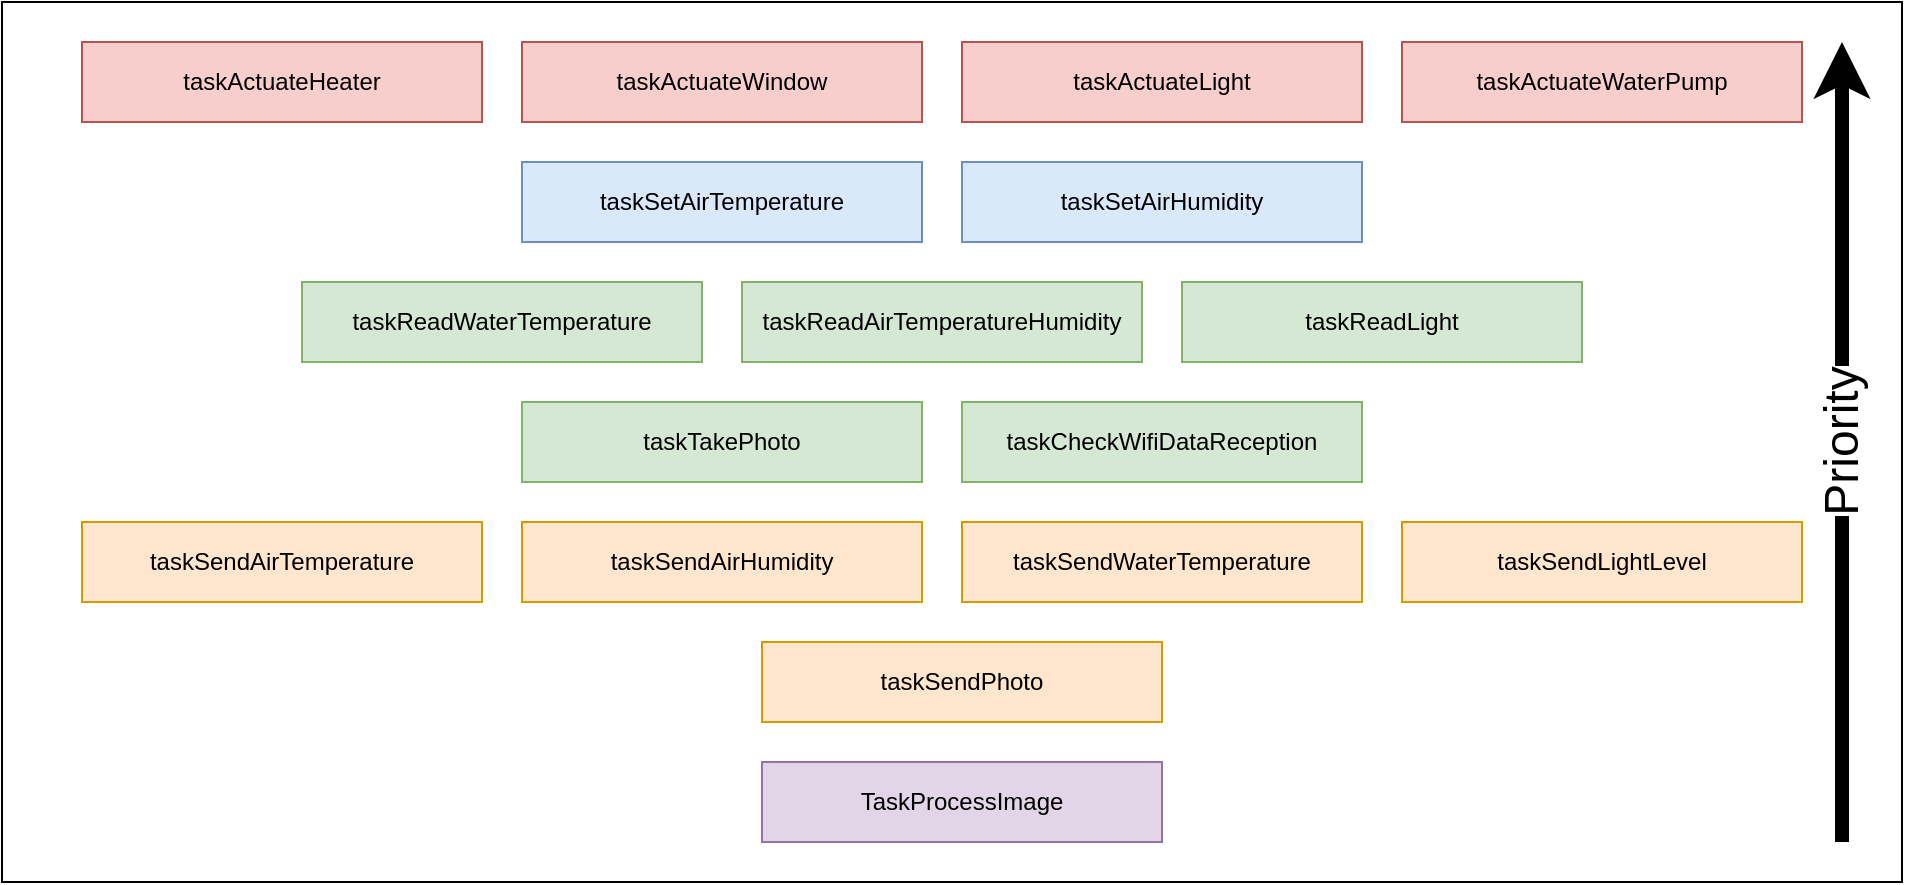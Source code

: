 <mxfile version="15.9.1" type="device"><diagram id="C5RBs43oDa-KdzZeNtuy" name="Page-1"><mxGraphModel dx="1306" dy="1058" grid="1" gridSize="10" guides="1" tooltips="1" connect="1" arrows="1" fold="1" page="1" pageScale="1" pageWidth="827" pageHeight="1169" math="0" shadow="0"><root><mxCell id="WIyWlLk6GJQsqaUBKTNV-0"/><mxCell id="WIyWlLk6GJQsqaUBKTNV-1" parent="WIyWlLk6GJQsqaUBKTNV-0"/><mxCell id="mSYphMr_KmNCm_NQV_F2-0" value="taskReadAirTemperatureHumidity" style="rounded=0;whiteSpace=wrap;html=1;fillColor=#d5e8d4;strokeColor=#82b366;" parent="WIyWlLk6GJQsqaUBKTNV-1" vertex="1"><mxGeometry x="1410" y="200" width="200" height="40" as="geometry"/></mxCell><mxCell id="mSYphMr_KmNCm_NQV_F2-2" value="taskReadWaterTemperature" style="rounded=0;whiteSpace=wrap;html=1;fillColor=#d5e8d4;strokeColor=#82b366;" parent="WIyWlLk6GJQsqaUBKTNV-1" vertex="1"><mxGeometry x="1190" y="200" width="200" height="40" as="geometry"/></mxCell><mxCell id="mSYphMr_KmNCm_NQV_F2-5" value="taskReadLight" style="rounded=0;whiteSpace=wrap;html=1;fillColor=#d5e8d4;strokeColor=#82b366;" parent="WIyWlLk6GJQsqaUBKTNV-1" vertex="1"><mxGeometry x="1630" y="200" width="200" height="40" as="geometry"/></mxCell><mxCell id="mSYphMr_KmNCm_NQV_F2-6" value="taskTakePhoto" style="rounded=0;whiteSpace=wrap;html=1;fillColor=#d5e8d4;strokeColor=#82b366;" parent="WIyWlLk6GJQsqaUBKTNV-1" vertex="1"><mxGeometry x="1300" y="260" width="200" height="40" as="geometry"/></mxCell><mxCell id="mSYphMr_KmNCm_NQV_F2-9" value="TaskProcessImage" style="rounded=0;whiteSpace=wrap;html=1;fillColor=#e1d5e7;strokeColor=#9673a6;" parent="WIyWlLk6GJQsqaUBKTNV-1" vertex="1"><mxGeometry x="1420" y="440" width="200" height="40" as="geometry"/></mxCell><mxCell id="mSYphMr_KmNCm_NQV_F2-11" value="taskSendWaterTemperature" style="rounded=0;whiteSpace=wrap;html=1;fillColor=#ffe6cc;strokeColor=#d79b00;" parent="WIyWlLk6GJQsqaUBKTNV-1" vertex="1"><mxGeometry x="1520" y="320" width="200" height="40" as="geometry"/></mxCell><mxCell id="mSYphMr_KmNCm_NQV_F2-13" value="taskSendLightLevel" style="rounded=0;whiteSpace=wrap;html=1;fillColor=#ffe6cc;strokeColor=#d79b00;" parent="WIyWlLk6GJQsqaUBKTNV-1" vertex="1"><mxGeometry x="1740" y="320" width="200" height="40" as="geometry"/></mxCell><mxCell id="mSYphMr_KmNCm_NQV_F2-14" value="taskActuateHeater" style="rounded=0;whiteSpace=wrap;html=1;fillColor=#f8cecc;strokeColor=#b85450;" parent="WIyWlLk6GJQsqaUBKTNV-1" vertex="1"><mxGeometry x="1080" y="80" width="200" height="40" as="geometry"/></mxCell><mxCell id="mSYphMr_KmNCm_NQV_F2-15" value="taskActuateWindow" style="rounded=0;whiteSpace=wrap;html=1;fillColor=#f8cecc;strokeColor=#b85450;" parent="WIyWlLk6GJQsqaUBKTNV-1" vertex="1"><mxGeometry x="1300" y="80" width="200" height="40" as="geometry"/></mxCell><mxCell id="mSYphMr_KmNCm_NQV_F2-17" value="taskSendAirTemperature" style="rounded=0;whiteSpace=wrap;html=1;fillColor=#ffe6cc;strokeColor=#d79b00;" parent="WIyWlLk6GJQsqaUBKTNV-1" vertex="1"><mxGeometry x="1080" y="320" width="200" height="40" as="geometry"/></mxCell><mxCell id="mSYphMr_KmNCm_NQV_F2-19" value="taskSendAirHumidity" style="rounded=0;whiteSpace=wrap;html=1;fillColor=#ffe6cc;strokeColor=#d79b00;" parent="WIyWlLk6GJQsqaUBKTNV-1" vertex="1"><mxGeometry x="1300" y="320" width="200" height="40" as="geometry"/></mxCell><mxCell id="mSYphMr_KmNCm_NQV_F2-20" value="taskSendPhoto" style="rounded=0;whiteSpace=wrap;html=1;fillColor=#ffe6cc;strokeColor=#d79b00;" parent="WIyWlLk6GJQsqaUBKTNV-1" vertex="1"><mxGeometry x="1420" y="380" width="200" height="40" as="geometry"/></mxCell><mxCell id="mSYphMr_KmNCm_NQV_F2-21" value="taskActuateWaterPump" style="rounded=0;whiteSpace=wrap;html=1;fillColor=#f8cecc;strokeColor=#b85450;" parent="WIyWlLk6GJQsqaUBKTNV-1" vertex="1"><mxGeometry x="1740" y="80" width="200" height="40" as="geometry"/></mxCell><mxCell id="mSYphMr_KmNCm_NQV_F2-22" value="taskActuateLight" style="rounded=0;whiteSpace=wrap;html=1;fillColor=#f8cecc;strokeColor=#b85450;" parent="WIyWlLk6GJQsqaUBKTNV-1" vertex="1"><mxGeometry x="1520" y="80" width="200" height="40" as="geometry"/></mxCell><mxCell id="mSYphMr_KmNCm_NQV_F2-23" value="taskCheckWifiDataReception" style="rounded=0;whiteSpace=wrap;html=1;fillColor=#d5e8d4;strokeColor=#82b366;" parent="WIyWlLk6GJQsqaUBKTNV-1" vertex="1"><mxGeometry x="1520" y="260" width="200" height="40" as="geometry"/></mxCell><mxCell id="mSYphMr_KmNCm_NQV_F2-24" value="taskSetAirTemperature" style="rounded=0;whiteSpace=wrap;html=1;fillColor=#dae8fc;strokeColor=#6c8ebf;" parent="WIyWlLk6GJQsqaUBKTNV-1" vertex="1"><mxGeometry x="1300" y="140" width="200" height="40" as="geometry"/></mxCell><mxCell id="mSYphMr_KmNCm_NQV_F2-25" value="taskSetAirHumidity" style="rounded=0;whiteSpace=wrap;html=1;fillColor=#dae8fc;strokeColor=#6c8ebf;" parent="WIyWlLk6GJQsqaUBKTNV-1" vertex="1"><mxGeometry x="1520" y="140" width="200" height="40" as="geometry"/></mxCell><mxCell id="Gi635gcRWYc2PLFdNea7-5" value="" style="rounded=0;whiteSpace=wrap;html=1;fontSize=24;fillColor=none;" vertex="1" parent="WIyWlLk6GJQsqaUBKTNV-1"><mxGeometry x="1040" y="60" width="950" height="440" as="geometry"/></mxCell><mxCell id="Gi635gcRWYc2PLFdNea7-4" value="Priority" style="endArrow=classic;html=1;rounded=0;horizontal=0;fontSize=24;strokeWidth=7;" edge="1" parent="WIyWlLk6GJQsqaUBKTNV-1"><mxGeometry width="50" height="50" relative="1" as="geometry"><mxPoint x="1960" y="480" as="sourcePoint"/><mxPoint x="1960" y="80" as="targetPoint"/></mxGeometry></mxCell></root></mxGraphModel></diagram></mxfile>